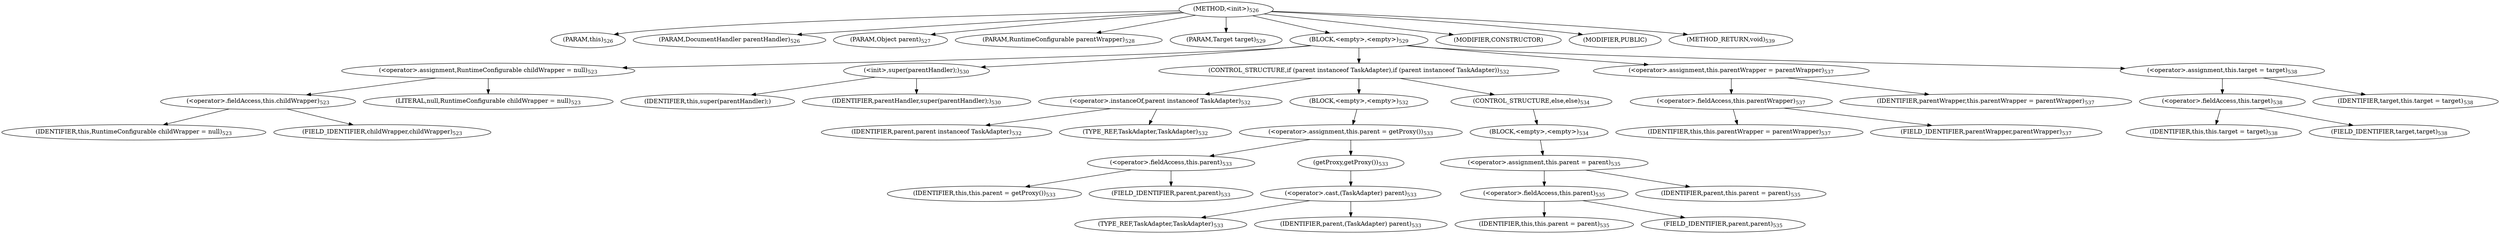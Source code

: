 digraph "&lt;init&gt;" {  
"1713" [label = <(METHOD,&lt;init&gt;)<SUB>526</SUB>> ]
"94" [label = <(PARAM,this)<SUB>526</SUB>> ]
"1714" [label = <(PARAM,DocumentHandler parentHandler)<SUB>526</SUB>> ]
"1715" [label = <(PARAM,Object parent)<SUB>527</SUB>> ]
"1716" [label = <(PARAM,RuntimeConfigurable parentWrapper)<SUB>528</SUB>> ]
"1717" [label = <(PARAM,Target target)<SUB>529</SUB>> ]
"1718" [label = <(BLOCK,&lt;empty&gt;,&lt;empty&gt;)<SUB>529</SUB>> ]
"1719" [label = <(&lt;operator&gt;.assignment,RuntimeConfigurable childWrapper = null)<SUB>523</SUB>> ]
"1720" [label = <(&lt;operator&gt;.fieldAccess,this.childWrapper)<SUB>523</SUB>> ]
"1721" [label = <(IDENTIFIER,this,RuntimeConfigurable childWrapper = null)<SUB>523</SUB>> ]
"1722" [label = <(FIELD_IDENTIFIER,childWrapper,childWrapper)<SUB>523</SUB>> ]
"1723" [label = <(LITERAL,null,RuntimeConfigurable childWrapper = null)<SUB>523</SUB>> ]
"1724" [label = <(&lt;init&gt;,super(parentHandler);)<SUB>530</SUB>> ]
"93" [label = <(IDENTIFIER,this,super(parentHandler);)> ]
"1725" [label = <(IDENTIFIER,parentHandler,super(parentHandler);)<SUB>530</SUB>> ]
"1726" [label = <(CONTROL_STRUCTURE,if (parent instanceof TaskAdapter),if (parent instanceof TaskAdapter))<SUB>532</SUB>> ]
"1727" [label = <(&lt;operator&gt;.instanceOf,parent instanceof TaskAdapter)<SUB>532</SUB>> ]
"1728" [label = <(IDENTIFIER,parent,parent instanceof TaskAdapter)<SUB>532</SUB>> ]
"1729" [label = <(TYPE_REF,TaskAdapter,TaskAdapter)<SUB>532</SUB>> ]
"1730" [label = <(BLOCK,&lt;empty&gt;,&lt;empty&gt;)<SUB>532</SUB>> ]
"1731" [label = <(&lt;operator&gt;.assignment,this.parent = getProxy())<SUB>533</SUB>> ]
"1732" [label = <(&lt;operator&gt;.fieldAccess,this.parent)<SUB>533</SUB>> ]
"95" [label = <(IDENTIFIER,this,this.parent = getProxy())<SUB>533</SUB>> ]
"1733" [label = <(FIELD_IDENTIFIER,parent,parent)<SUB>533</SUB>> ]
"1734" [label = <(getProxy,getProxy())<SUB>533</SUB>> ]
"1735" [label = <(&lt;operator&gt;.cast,(TaskAdapter) parent)<SUB>533</SUB>> ]
"1736" [label = <(TYPE_REF,TaskAdapter,TaskAdapter)<SUB>533</SUB>> ]
"1737" [label = <(IDENTIFIER,parent,(TaskAdapter) parent)<SUB>533</SUB>> ]
"1738" [label = <(CONTROL_STRUCTURE,else,else)<SUB>534</SUB>> ]
"1739" [label = <(BLOCK,&lt;empty&gt;,&lt;empty&gt;)<SUB>534</SUB>> ]
"1740" [label = <(&lt;operator&gt;.assignment,this.parent = parent)<SUB>535</SUB>> ]
"1741" [label = <(&lt;operator&gt;.fieldAccess,this.parent)<SUB>535</SUB>> ]
"96" [label = <(IDENTIFIER,this,this.parent = parent)<SUB>535</SUB>> ]
"1742" [label = <(FIELD_IDENTIFIER,parent,parent)<SUB>535</SUB>> ]
"1743" [label = <(IDENTIFIER,parent,this.parent = parent)<SUB>535</SUB>> ]
"1744" [label = <(&lt;operator&gt;.assignment,this.parentWrapper = parentWrapper)<SUB>537</SUB>> ]
"1745" [label = <(&lt;operator&gt;.fieldAccess,this.parentWrapper)<SUB>537</SUB>> ]
"97" [label = <(IDENTIFIER,this,this.parentWrapper = parentWrapper)<SUB>537</SUB>> ]
"1746" [label = <(FIELD_IDENTIFIER,parentWrapper,parentWrapper)<SUB>537</SUB>> ]
"1747" [label = <(IDENTIFIER,parentWrapper,this.parentWrapper = parentWrapper)<SUB>537</SUB>> ]
"1748" [label = <(&lt;operator&gt;.assignment,this.target = target)<SUB>538</SUB>> ]
"1749" [label = <(&lt;operator&gt;.fieldAccess,this.target)<SUB>538</SUB>> ]
"98" [label = <(IDENTIFIER,this,this.target = target)<SUB>538</SUB>> ]
"1750" [label = <(FIELD_IDENTIFIER,target,target)<SUB>538</SUB>> ]
"1751" [label = <(IDENTIFIER,target,this.target = target)<SUB>538</SUB>> ]
"1752" [label = <(MODIFIER,CONSTRUCTOR)> ]
"1753" [label = <(MODIFIER,PUBLIC)> ]
"1754" [label = <(METHOD_RETURN,void)<SUB>539</SUB>> ]
  "1713" -> "94" 
  "1713" -> "1714" 
  "1713" -> "1715" 
  "1713" -> "1716" 
  "1713" -> "1717" 
  "1713" -> "1718" 
  "1713" -> "1752" 
  "1713" -> "1753" 
  "1713" -> "1754" 
  "1718" -> "1719" 
  "1718" -> "1724" 
  "1718" -> "1726" 
  "1718" -> "1744" 
  "1718" -> "1748" 
  "1719" -> "1720" 
  "1719" -> "1723" 
  "1720" -> "1721" 
  "1720" -> "1722" 
  "1724" -> "93" 
  "1724" -> "1725" 
  "1726" -> "1727" 
  "1726" -> "1730" 
  "1726" -> "1738" 
  "1727" -> "1728" 
  "1727" -> "1729" 
  "1730" -> "1731" 
  "1731" -> "1732" 
  "1731" -> "1734" 
  "1732" -> "95" 
  "1732" -> "1733" 
  "1734" -> "1735" 
  "1735" -> "1736" 
  "1735" -> "1737" 
  "1738" -> "1739" 
  "1739" -> "1740" 
  "1740" -> "1741" 
  "1740" -> "1743" 
  "1741" -> "96" 
  "1741" -> "1742" 
  "1744" -> "1745" 
  "1744" -> "1747" 
  "1745" -> "97" 
  "1745" -> "1746" 
  "1748" -> "1749" 
  "1748" -> "1751" 
  "1749" -> "98" 
  "1749" -> "1750" 
}
